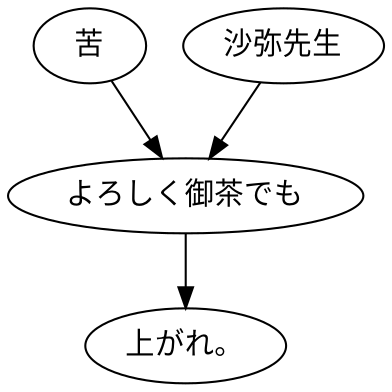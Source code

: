 digraph graph5802 {
	node0 [label="苦"];
	node1 [label="沙弥先生"];
	node2 [label="よろしく御茶でも"];
	node3 [label="上がれ。"];
	node0 -> node2;
	node1 -> node2;
	node2 -> node3;
}
